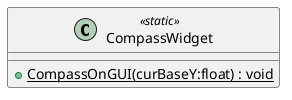 @startuml
class CompassWidget <<static>> {
    + {static} CompassOnGUI(curBaseY:float) : void
}
@enduml
